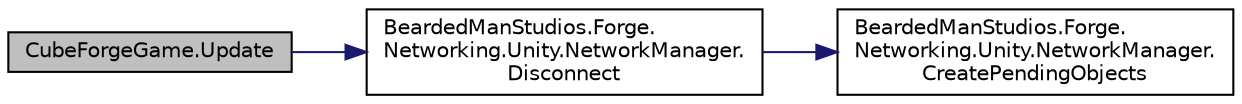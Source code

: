 digraph "CubeForgeGame.Update"
{
 // LATEX_PDF_SIZE
  edge [fontname="Helvetica",fontsize="10",labelfontname="Helvetica",labelfontsize="10"];
  node [fontname="Helvetica",fontsize="10",shape=record];
  rankdir="LR";
  Node57 [label="CubeForgeGame.Update",height=0.2,width=0.4,color="black", fillcolor="grey75", style="filled", fontcolor="black",tooltip=" "];
  Node57 -> Node58 [color="midnightblue",fontsize="10",style="solid",fontname="Helvetica"];
  Node58 [label="BeardedManStudios.Forge.\lNetworking.Unity.NetworkManager.\lDisconnect",height=0.2,width=0.4,color="black", fillcolor="white", style="filled",URL="$class_bearded_man_studios_1_1_forge_1_1_networking_1_1_unity_1_1_network_manager.html#a2d5cac4c25ddcc9b666ed815a91314f1",tooltip=" "];
  Node58 -> Node59 [color="midnightblue",fontsize="10",style="solid",fontname="Helvetica"];
  Node59 [label="BeardedManStudios.Forge.\lNetworking.Unity.NetworkManager.\lCreatePendingObjects",height=0.2,width=0.4,color="black", fillcolor="white", style="filled",URL="$class_bearded_man_studios_1_1_forge_1_1_networking_1_1_unity_1_1_network_manager.html#ad119f6f9622a59e6ffd8f7a40d21f718",tooltip=" "];
}

